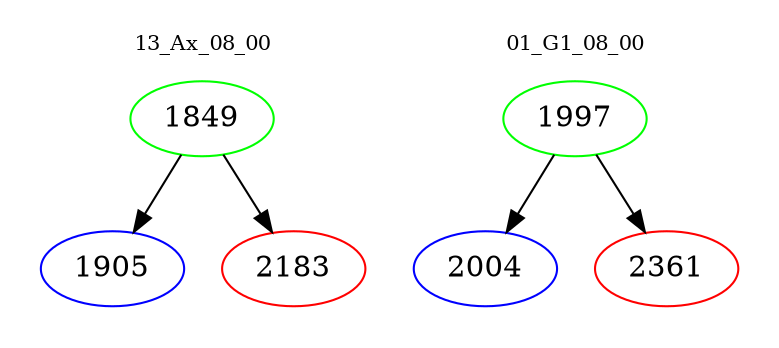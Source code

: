 digraph{
subgraph cluster_0 {
color = white
label = "13_Ax_08_00";
fontsize=10;
T0_1849 [label="1849", color="green"]
T0_1849 -> T0_1905 [color="black"]
T0_1905 [label="1905", color="blue"]
T0_1849 -> T0_2183 [color="black"]
T0_2183 [label="2183", color="red"]
}
subgraph cluster_1 {
color = white
label = "01_G1_08_00";
fontsize=10;
T1_1997 [label="1997", color="green"]
T1_1997 -> T1_2004 [color="black"]
T1_2004 [label="2004", color="blue"]
T1_1997 -> T1_2361 [color="black"]
T1_2361 [label="2361", color="red"]
}
}
